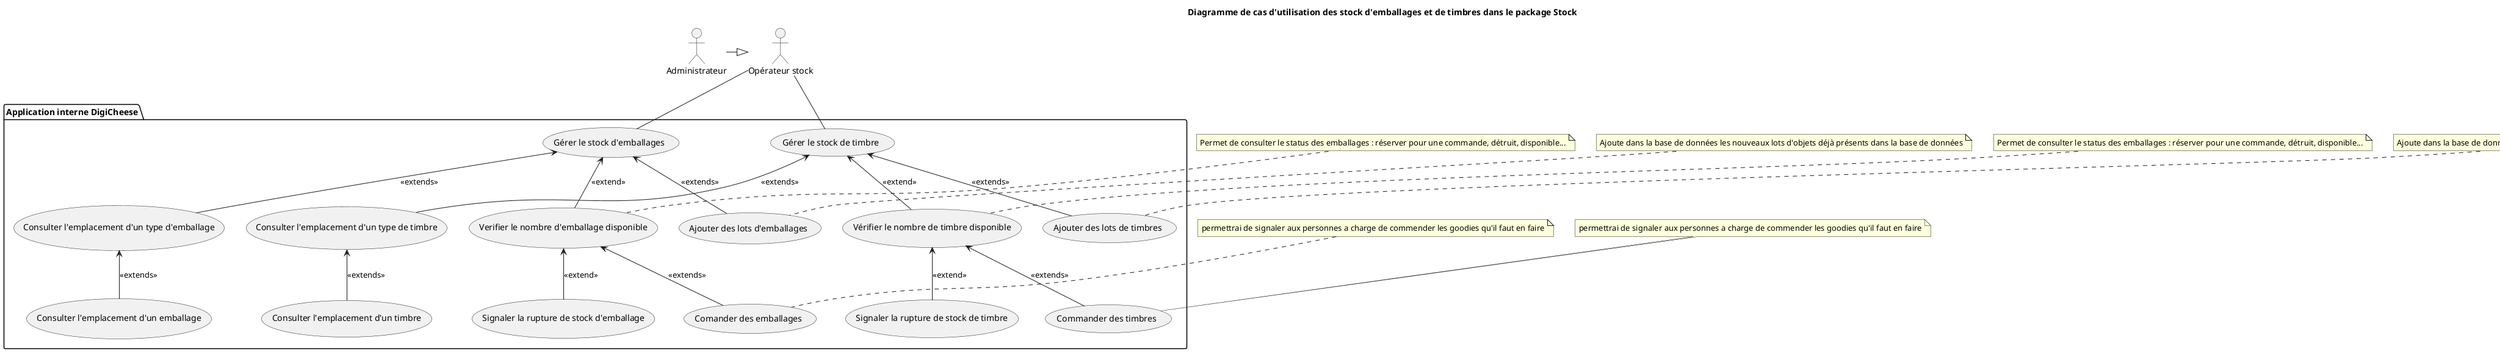 @startuml Cas d'utilisation de la gestion des stocks emballages

actor "Opérateur stock"
actor "Administrateur"

package "Application interne DigiCheese" {
    
    'usecase Ajouter_un_nouvel_objet
    'usecase Modifier_les_données_d_un_objet

    usecase "Gérer le stock d'emballages"
    usecase "Gérer le stock de timbre"
    
    usecase "Verifier le nombre d'emballage disponible"
    usecase "Signaler la rupture de stock d'emballage"
    usecase "Comander des emballages"

    usecase "Vérifier le nombre de timbre disponible"
    usecase "Signaler la rupture de stock de timbre"
    usecase "Commander des timbres"

    usecase "Consulter l'emplacement d'un type d'emballage"
    usecase "Consulter l'emplacement d'un emballage"

    usecase "Consulter l'emplacement d'un type de timbre"
    usecase "Consulter l'emplacement d'un timbre"

    usecase "Ajouter des lots d'emballages"

    usecase "Ajouter des lots de timbres"

}

"Administrateur" -|> "Opérateur stock"

'"Administrateur" -- Ajouter_un_nouvel_objet
'"Administrateur" -- Modifier_les_données_d_un_objet

"Opérateur stock" -- "Gérer le stock d'emballages"
"Gérer le stock d'emballages" <-- "Verifier le nombre d'emballage disponible" : <<extend>>
"Verifier le nombre d'emballage disponible" <-- "Signaler la rupture de stock d'emballage" : <<extend>>
"Verifier le nombre d'emballage disponible" <-- "Comander des emballages" : <<extends>>

"Gérer le stock d'emballages" <-- "Consulter l'emplacement d'un type d'emballage" : <<extends>>
"Consulter l'emplacement d'un type d'emballage" <-- "Consulter l'emplacement d'un emballage" : <<extends>>

"Gérer le stock d'emballages" <-- "Ajouter des lots d'emballages" : <<extends>>

note "Permet de consulter le status des emballages : réserver pour une commande, détruit, disponible..." as N1
N1 .. "Verifier le nombre d'emballage disponible"

note "permettrai de signaler aux personnes a charge de commender les goodies qu'il faut en faire" as N2
N2 .. "Comander des emballages"

note "Ajoute dans la base de données les nouveaux lots d'objets déjà présents dans la base de données" as N3
N3 .. "Ajouter des lots d'emballages"


"Opérateur stock" -- "Gérer le stock de timbre"
"Gérer le stock de timbre" <-- "Vérifier le nombre de timbre disponible" : <<extend>>
"Vérifier le nombre de timbre disponible" <-- "Signaler la rupture de stock de timbre" : <<extend>>
"Vérifier le nombre de timbre disponible" <-- "Commander des timbres" : <<extends>>

"Gérer le stock de timbre" <-- "Consulter l'emplacement d'un type de timbre" : <<extends>>
"Consulter l'emplacement d'un type de timbre" <-- "Consulter l'emplacement d'un timbre" : <<extends>>

"Gérer le stock de timbre" <-- "Ajouter des lots de timbres" : <<extends>>

note "Permet de consulter le status des emballages : réserver pour une commande, détruit, disponible..." as N4
N4 .. "Vérifier le nombre de timbre disponible"

note "permettrai de signaler aux personnes a charge de commender les goodies qu'il faut en faire" as N5
N5 .. "Commander des timbres"

note "Ajoute dans la base de données les nouveaux lots d'objets déjà présents dans la base de données" as N6
N6 .. "Ajouter des lots de timbres"

title Diagramme de cas d'utilisation des stock d'emballages et de timbres dans le package Stock
@enduml